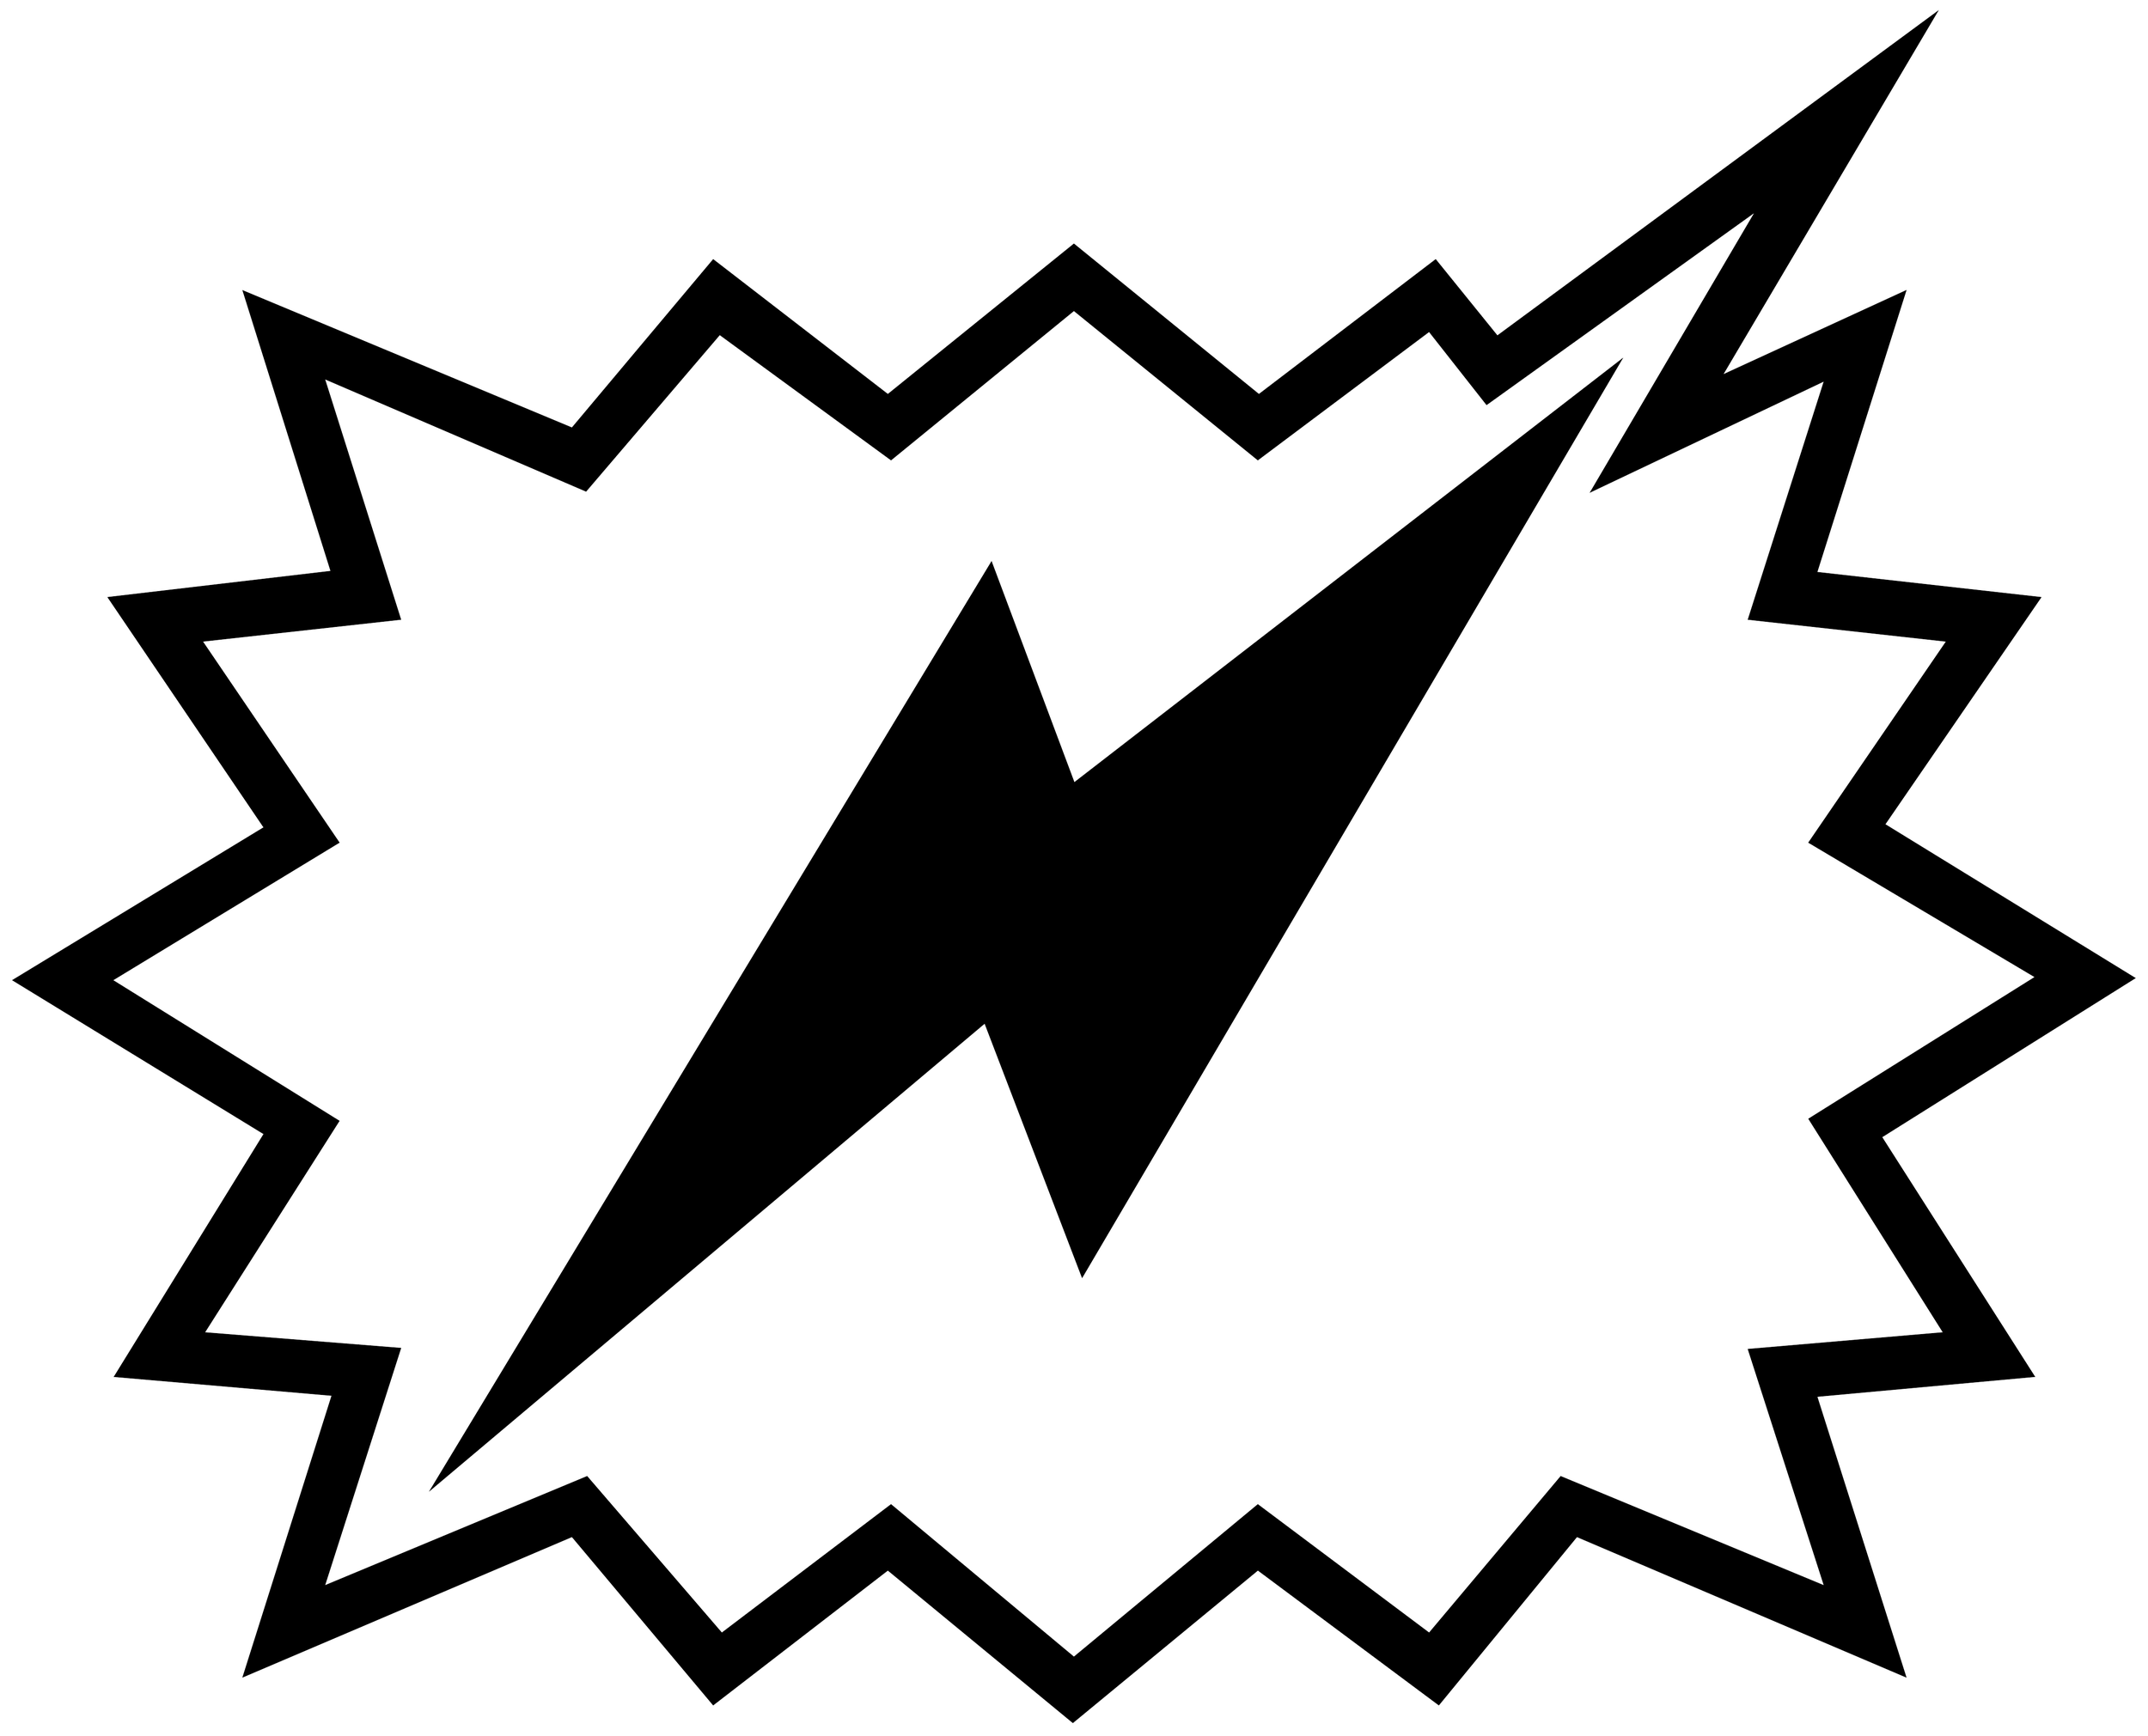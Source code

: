 


\begin{tikzpicture}[y=0.80pt, x=0.80pt, yscale=-1.0, xscale=1.0, inner sep=0pt, outer sep=0pt]
\begin{scope}[shift={(100.0,1873.0)},nonzero rule]
  \path[draw=.,fill=.,line width=1.600pt] (2038.0,-644.0) --
    (1796.0,-492.0) -- (1942.0,-263.0) -- (1734.0,-244.0) --
    (1819.0,24.0) -- (1505.0,-110.0) -- (1373.0,51.0) --
    (1200.0,-78.0) -- (1023.0,68.0) -- (846.0,-78.0) --
    (679.0,51.0) -- (544.0,-110.0) -- (230.0,24.0) --
    (315.0,-245.0) -- (107.0,-263.0) -- (250.0,-495.0) --
    (10.0,-642.0) -- (250.0,-788.0) -- (101.0,-1008.0) --
    (314.0,-1033.0) -- (230.0,-1301.0) -- (544.0,-1170.0) --
    (679.0,-1331.0) -- (846.0,-1202.0) -- (1024.0,-1346.0) --
    (1201.0,-1202.0) -- (1370.0,-1331.0) -- (1429.0,-1258.0) --
    (1848.0,-1567.0) -- (1643.0,-1220.0) -- (1819.0,-1301.0) --
    (1734.0,-1032.0) -- (1948.0,-1008.0) -- (1799.0,-791.0) --
    (2038.0,-644.0) -- cycle(1945.0,-645.0) -- (1728.0,-774.0)
    -- (1860.0,-967.0) -- (1670.0,-988.0) -- (1743.0,-1217.0) --
    (1520.0,-1111.0) -- (1678.0,-1380.0) -- (1419.0,-1194.0) --
    (1364.0,-1264.0) -- (1200.0,-1141.0) -- (1024.0,-1284.0) --
    (849.0,-1141.0) -- (685.0,-1261.0) -- (557.0,-1111.0) --
    (306.0,-1219.0) -- (379.0,-988.0) -- (189.0,-967.0) --
    (320.0,-774.0) -- (103.0,-642.0) -- (320.0,-507.0) --
    (191.0,-304.0) -- (379.0,-289.0) -- (306.0,-61.0) --
    (558.0,-166.0) -- (687.0,-16.0) -- (849.0,-139.0) --
    (1024.0,7.0) -- (1200.0,-139.0) -- (1364.0,-16.0) --
    (1490.0,-166.0) -- (1743.0,-61.0) -- (1670.0,-288.0) --
    (1857.0,-304.0) -- (1728.0,-509.0) -- (1945.0,-645.0) --
    cycle(1546.0,-1234.0) -- (1032.0,-359.0) -- (939.0,-602.0)
    -- (411.0,-157.0) -- (945.0,-1041.0) -- (1024.0,-830.0) --
    (1546.0,-1234.0) -- cycle;
\end{scope}

\end{tikzpicture}

